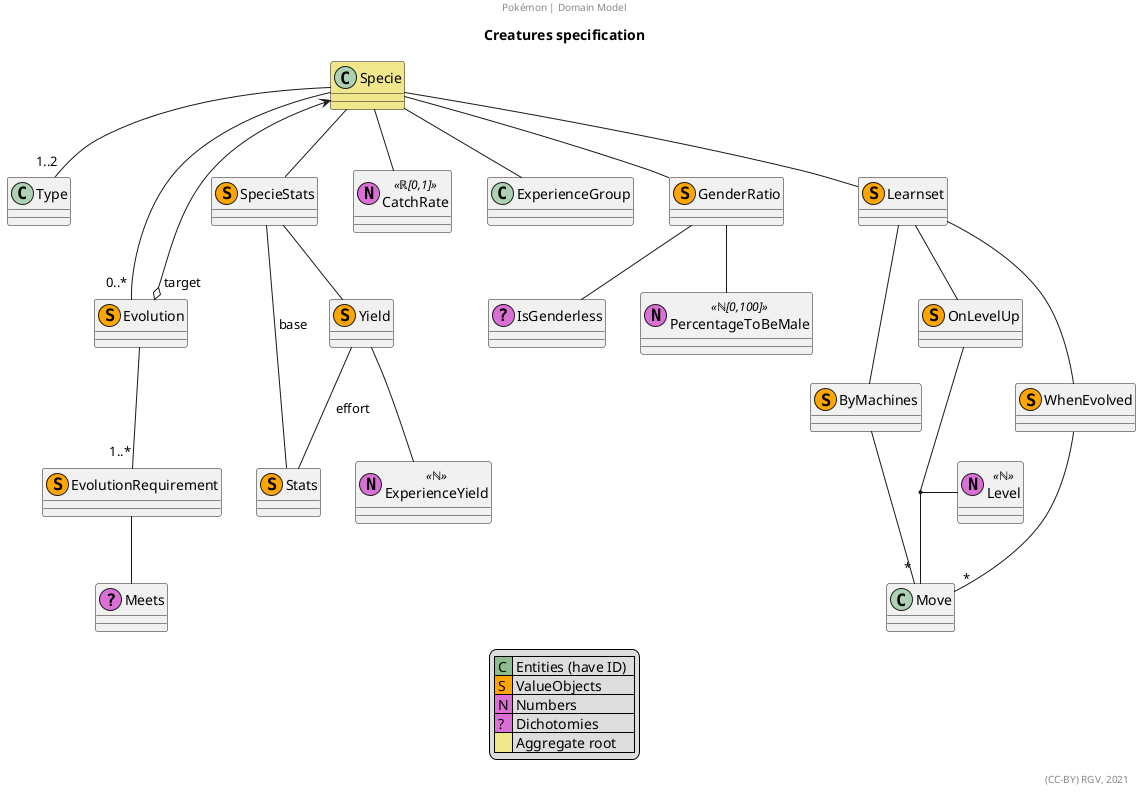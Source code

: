 @startuml
'https://plantuml.com/class-diagram
title Creatures specification
center header Pokémon | Domain Model
'''''''''''''

class Specie #khaki

class Type

class Evolution <<(S, orange)>>
    class EvolutionRequirement <<(S, orange)>>
        class Meets <<(?, orchid)>>
    
class SpecieStats <<(S, orange)>>
    class Stats <<(S, orange)>>
    class Yield <<(S, orange>>
        class ExperienceYield <<(N, orchid) ℕ>>

class CatchRate <<(N, orchid) ℝ[0,1]>>

class ExperienceGroup

class GenderRatio <<(S, orange)>>
    class IsGenderless <<(?, orchid)>>
    class PercentageToBeMale <<(N, orchid) ℕ[0,100]>>

class Learnset <<(S, orange)>>
    class Move
    class ByMachines <<(S, orange)>>
    class OnLevelUp <<(S, orange)>>
        class Level <<(N, orchid) ℕ>>
    class WhenEvolved <<(S, orange)>>

'''''''''''''

Specie -- "1..2" Type
Specie -- "0..*" Evolution
    Evolution -- "1..*" EvolutionRequirement
        EvolutionRequirement -- Meets
    Evolution "target" o---> Specie
Specie -- SpecieStats
Specie -- CatchRate
Specie -- ExperienceGroup
Specie -- GenderRatio
Specie -- Learnset


SpecieStats -- Stats : base
SpecieStats -- Yield 
    Yield -- ExperienceYield
    Yield -- Stats : effort

GenderRatio -- IsGenderless
GenderRatio -- PercentageToBeMale

Learnset -- ByMachines
    ByMachines -- "*" Move
Learnset -- OnLevelUp
    (OnLevelUp,  Move) -- Level 
Learnset -- WhenEvolved
    WhenEvolved -- "*" Move

'''''''''''''
legend
| <#darkseagreen> C | Entities (have ID) |
|       <#orange> S | ValueObjects       |
|       <#orchid> N | Numbers            |
|       <#orchid> ? | Dichotomies        |
|        <#khaki>   | Aggregate root     |
endlegend

'''''''''''''
right footer (CC-BY) RGV, 2021
@enduml